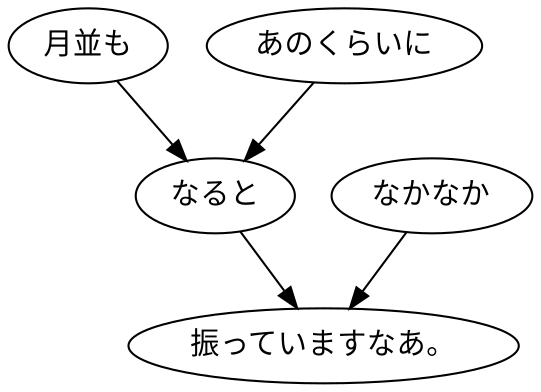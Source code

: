 digraph graph1719 {
	node0 [label="月並も"];
	node1 [label="あのくらいに"];
	node2 [label="なると"];
	node3 [label="なかなか"];
	node4 [label="振っていますなあ。"];
	node0 -> node2;
	node1 -> node2;
	node2 -> node4;
	node3 -> node4;
}
